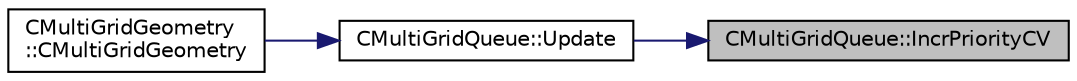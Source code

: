 digraph "CMultiGridQueue::IncrPriorityCV"
{
 // LATEX_PDF_SIZE
  edge [fontname="Helvetica",fontsize="10",labelfontname="Helvetica",labelfontsize="10"];
  node [fontname="Helvetica",fontsize="10",shape=record];
  rankdir="RL";
  Node1 [label="CMultiGridQueue::IncrPriorityCV",height=0.2,width=0.4,color="black", fillcolor="grey75", style="filled", fontcolor="black",tooltip="Increase the priority of the CV."];
  Node1 -> Node2 [dir="back",color="midnightblue",fontsize="10",style="solid",fontname="Helvetica"];
  Node2 [label="CMultiGridQueue::Update",height=0.2,width=0.4,color="black", fillcolor="white", style="filled",URL="$classCMultiGridQueue.html#adad3e812fcb1fecdff183c90606644a2",tooltip="Update the queue with the new control volume (remove the CV and increase the priority of the neighbor..."];
  Node2 -> Node3 [dir="back",color="midnightblue",fontsize="10",style="solid",fontname="Helvetica"];
  Node3 [label="CMultiGridGeometry\l::CMultiGridGeometry",height=0.2,width=0.4,color="black", fillcolor="white", style="filled",URL="$classCMultiGridGeometry.html#a59a712b6935d3057542cc1481e44c1c3",tooltip="Constructor of the class."];
}
